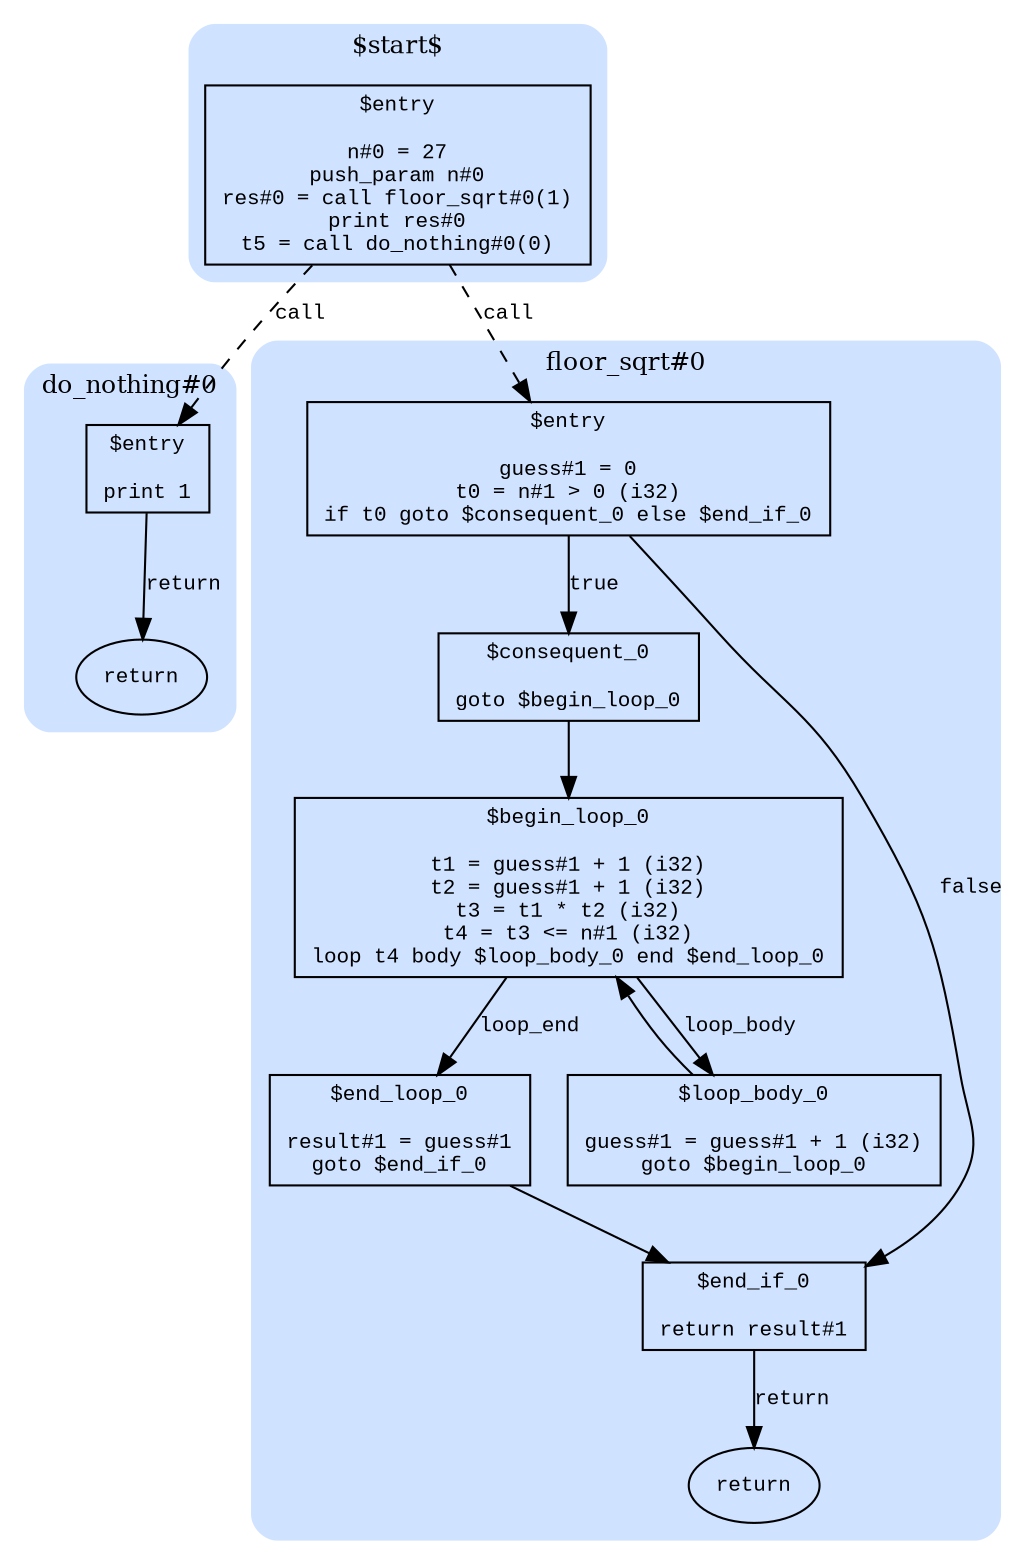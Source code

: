 digraph MIR {
  graph [compound=true, fontsize=12];
  node [shape=box, fontname="Courier New", fontsize=10];
  edge [fontname="Courier New", fontsize=10];

  /* ----------------- function: $start$ ----------------- */
  subgraph cluster_start {
    label = "$start$";
    color = "#cfe2ff";
    style = "rounded,filled";

    "start::entry" [label="$entry\n\nn#0 = 27\npush_param n#0\nres#0 = call floor_sqrt#0(1)\nprint res#0\nt5 = call do_nothing#0(0)"];
  }

  /* ----------------- function: do_nothing#0 ----------------- */
  subgraph cluster_do_nothing_0 {
    label = "do_nothing#0";
    color = "#cfe2ff";
    style = "rounded,filled";

    "do_nothing#0::entry" [label="$entry\n\nprint 1"];
    "do_nothing#0::entry::return" [label="return", shape=oval];
    "do_nothing#0::entry" -> "do_nothing#0::entry::return" [label="return"];
  }

  /* ----------------- function: floor_sqrt#0 ----------------- */
  subgraph cluster_floor_sqrt_0 {
    label = "floor_sqrt#0";
    color = "#cfe2ff";
    style = "rounded,filled";

    "floor_sqrt#0::entry" [label="$entry\n\nguess#1 = 0\nt0 = n#1 > 0 (i32)\nif t0 goto $consequent_0 else $end_if_0"];
    "floor_sqrt#0::consequent_0" [label="$consequent_0\n\ngoto $begin_loop_0"];
    "floor_sqrt#0::begin_loop_0" [label="$begin_loop_0\n\nt1 = guess#1 + 1 (i32)\nt2 = guess#1 + 1 (i32)\nt3 = t1 * t2 (i32)\nt4 = t3 <= n#1 (i32)\nloop t4 body $loop_body_0 end $end_loop_0"];
    "floor_sqrt#0::loop_body_0" [label="$loop_body_0\n\nguess#1 = guess#1 + 1 (i32)\ngoto $begin_loop_0"];
    "floor_sqrt#0::end_loop_0" [label="$end_loop_0\n\nresult#1 = guess#1\ngoto $end_if_0"];
    "floor_sqrt#0::end_if_0" [label="$end_if_0\n\nreturn result#1"];
    "floor_sqrt#0::end_if_0::return" [label="return", shape=oval];
    "floor_sqrt#0::end_if_0" -> "floor_sqrt#0::end_if_0::return" [label="return"];

    /* intra-function CFG edges */
    "floor_sqrt#0::entry" -> "floor_sqrt#0::consequent_0" [label="true"];
    "floor_sqrt#0::entry" -> "floor_sqrt#0::end_if_0" [label="false"];
    "floor_sqrt#0::consequent_0" -> "floor_sqrt#0::begin_loop_0";
    "floor_sqrt#0::begin_loop_0" -> "floor_sqrt#0::loop_body_0" [label="loop_body"];
    "floor_sqrt#0::begin_loop_0" -> "floor_sqrt#0::end_loop_0" [label="loop_end"];
    "floor_sqrt#0::loop_body_0" -> "floor_sqrt#0::begin_loop_0";
    "floor_sqrt#0::end_loop_0" -> "floor_sqrt#0::end_if_0";
  }

  /* ----------------- interprocedural call edges ----------------- */
  "start::entry" -> "floor_sqrt#0::entry" [style=dashed label="call"];
  "start::entry" -> "do_nothing#0::entry" [style=dashed label="call"];

}
